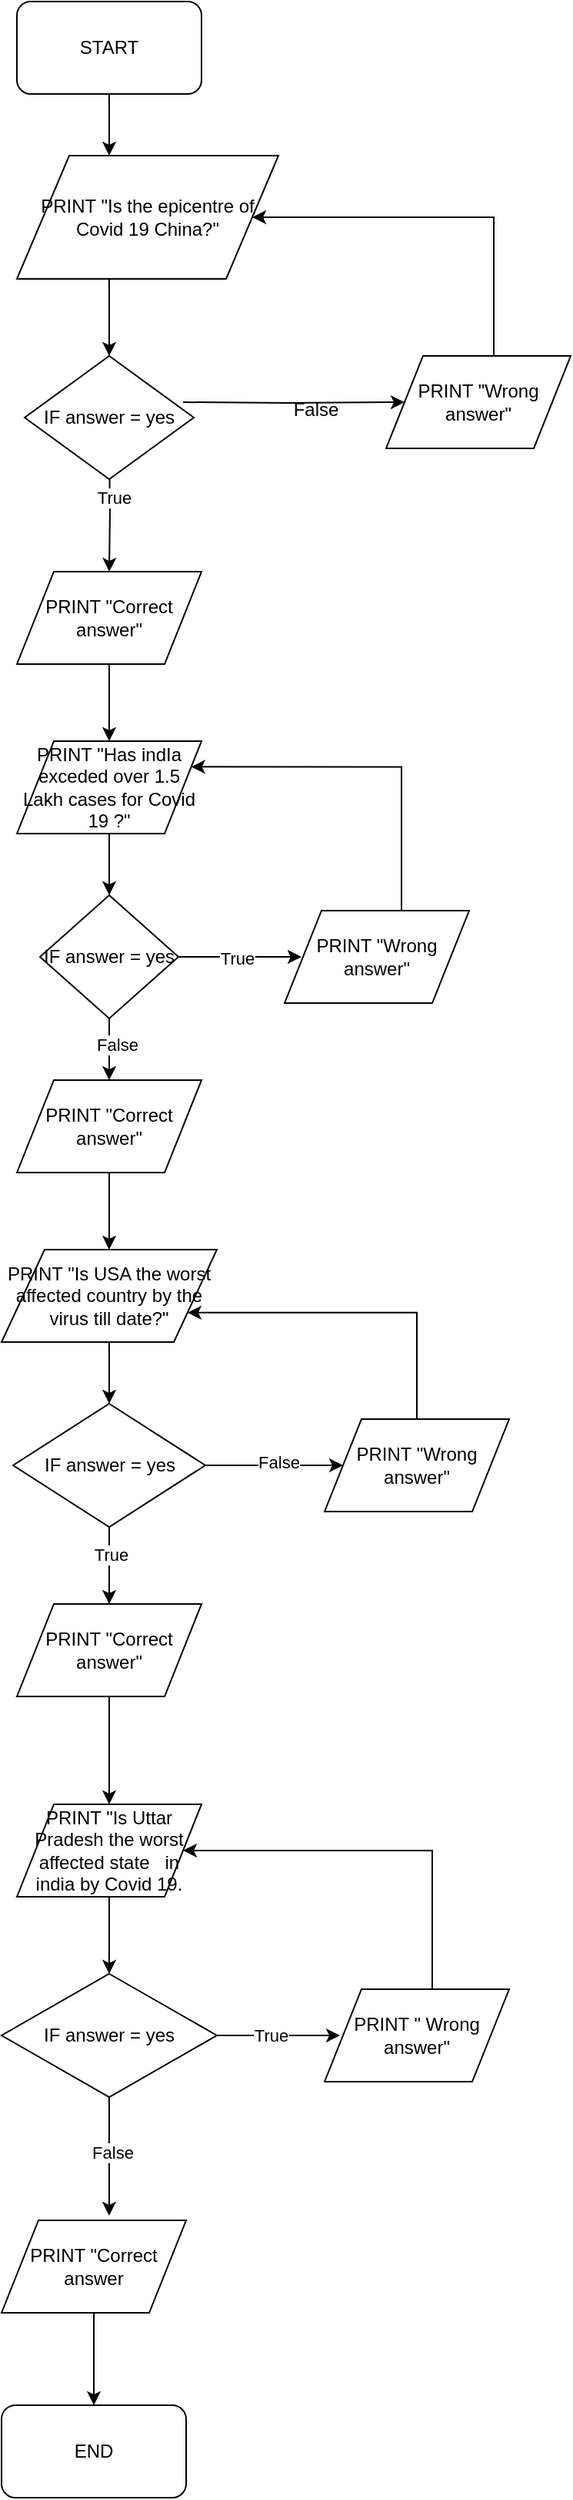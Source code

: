 <mxfile version="13.1.3" type="github"><diagram id="XeRw0W5nxZ4bFWGwMfN7" name="Page-1"><mxGraphModel dx="786" dy="514" grid="1" gridSize="10" guides="1" tooltips="1" connect="1" arrows="1" fold="1" page="1" pageScale="1" pageWidth="850" pageHeight="1100" math="0" shadow="0"><root><mxCell id="0"/><mxCell id="1" parent="0"/><mxCell id="-c-yD1zTdXKiRFCtDiaZ-6" value="" style="edgeStyle=orthogonalEdgeStyle;rounded=0;orthogonalLoop=1;jettySize=auto;html=1;" edge="1" parent="1" source="-c-yD1zTdXKiRFCtDiaZ-1"><mxGeometry relative="1" as="geometry"><mxPoint x="170" y="120" as="targetPoint"/></mxGeometry></mxCell><mxCell id="-c-yD1zTdXKiRFCtDiaZ-1" value="START&lt;br&gt;" style="rounded=1;whiteSpace=wrap;html=1;" vertex="1" parent="1"><mxGeometry x="110" y="20" width="120" height="60" as="geometry"/></mxCell><mxCell id="-c-yD1zTdXKiRFCtDiaZ-7" value="" style="edgeStyle=orthogonalEdgeStyle;rounded=0;orthogonalLoop=1;jettySize=auto;html=1;" edge="1" parent="1"><mxGeometry relative="1" as="geometry"><mxPoint x="170" y="200" as="sourcePoint"/><mxPoint x="170" y="250" as="targetPoint"/></mxGeometry></mxCell><mxCell id="-c-yD1zTdXKiRFCtDiaZ-8" value="" style="edgeStyle=orthogonalEdgeStyle;rounded=0;orthogonalLoop=1;jettySize=auto;html=1;" edge="1" parent="1" target="-c-yD1zTdXKiRFCtDiaZ-4"><mxGeometry relative="1" as="geometry"><mxPoint x="170" y="310" as="sourcePoint"/></mxGeometry></mxCell><mxCell id="-c-yD1zTdXKiRFCtDiaZ-12" value="True" style="edgeLabel;html=1;align=center;verticalAlign=middle;resizable=0;points=[];" vertex="1" connectable="0" parent="-c-yD1zTdXKiRFCtDiaZ-8"><mxGeometry x="-0.2" y="2" relative="1" as="geometry"><mxPoint as="offset"/></mxGeometry></mxCell><mxCell id="-c-yD1zTdXKiRFCtDiaZ-10" value="" style="edgeStyle=orthogonalEdgeStyle;rounded=0;orthogonalLoop=1;jettySize=auto;html=1;entryX=0;entryY=0.5;entryDx=0;entryDy=0;" edge="1" parent="1" target="-c-yD1zTdXKiRFCtDiaZ-5"><mxGeometry relative="1" as="geometry"><mxPoint x="218" y="280" as="sourcePoint"/><mxPoint x="322" y="280" as="targetPoint"/></mxGeometry></mxCell><mxCell id="-c-yD1zTdXKiRFCtDiaZ-17" value="" style="edgeStyle=orthogonalEdgeStyle;rounded=0;orthogonalLoop=1;jettySize=auto;html=1;" edge="1" parent="1" source="-c-yD1zTdXKiRFCtDiaZ-4" target="-c-yD1zTdXKiRFCtDiaZ-16"><mxGeometry relative="1" as="geometry"/></mxCell><mxCell id="-c-yD1zTdXKiRFCtDiaZ-4" value="PRINT &quot;Correct answer&quot;" style="shape=parallelogram;perimeter=parallelogramPerimeter;whiteSpace=wrap;html=1;" vertex="1" parent="1"><mxGeometry x="110" y="390" width="120" height="60" as="geometry"/></mxCell><mxCell id="-c-yD1zTdXKiRFCtDiaZ-30" value="" style="edgeStyle=orthogonalEdgeStyle;rounded=0;orthogonalLoop=1;jettySize=auto;html=1;entryX=1;entryY=0.5;entryDx=0;entryDy=0;" edge="1" parent="1" source="-c-yD1zTdXKiRFCtDiaZ-5" target="-c-yD1zTdXKiRFCtDiaZ-13"><mxGeometry relative="1" as="geometry"><mxPoint x="410" y="170" as="targetPoint"/><Array as="points"><mxPoint x="420" y="160"/></Array></mxGeometry></mxCell><mxCell id="-c-yD1zTdXKiRFCtDiaZ-5" value="PRINT &quot;Wrong answer&quot;" style="shape=parallelogram;perimeter=parallelogramPerimeter;whiteSpace=wrap;html=1;" vertex="1" parent="1"><mxGeometry x="350" y="250" width="120" height="60" as="geometry"/></mxCell><mxCell id="-c-yD1zTdXKiRFCtDiaZ-11" value="False&lt;br&gt;" style="text;html=1;align=center;verticalAlign=middle;resizable=0;points=[];autosize=1;" vertex="1" parent="1"><mxGeometry x="284" y="275" width="40" height="20" as="geometry"/></mxCell><mxCell id="-c-yD1zTdXKiRFCtDiaZ-13" value="PRINT &quot;Is the epicentre of Covid 19 China?&quot;" style="shape=parallelogram;perimeter=parallelogramPerimeter;whiteSpace=wrap;html=1;" vertex="1" parent="1"><mxGeometry x="110" y="120" width="170" height="80" as="geometry"/></mxCell><mxCell id="-c-yD1zTdXKiRFCtDiaZ-14" value="IF answer = yes" style="rhombus;whiteSpace=wrap;html=1;" vertex="1" parent="1"><mxGeometry x="115" y="250" width="110" height="80" as="geometry"/></mxCell><mxCell id="-c-yD1zTdXKiRFCtDiaZ-19" value="" style="edgeStyle=orthogonalEdgeStyle;rounded=0;orthogonalLoop=1;jettySize=auto;html=1;" edge="1" parent="1" source="-c-yD1zTdXKiRFCtDiaZ-16" target="-c-yD1zTdXKiRFCtDiaZ-18"><mxGeometry relative="1" as="geometry"/></mxCell><mxCell id="-c-yD1zTdXKiRFCtDiaZ-16" value="PRINT &quot;Has indIa exceded over 1.5 Lakh cases for Covid 19 ?&quot;" style="shape=parallelogram;perimeter=parallelogramPerimeter;whiteSpace=wrap;html=1;" vertex="1" parent="1"><mxGeometry x="110" y="500" width="120" height="60" as="geometry"/></mxCell><mxCell id="-c-yD1zTdXKiRFCtDiaZ-22" value="" style="edgeStyle=orthogonalEdgeStyle;rounded=0;orthogonalLoop=1;jettySize=auto;html=1;" edge="1" parent="1" source="-c-yD1zTdXKiRFCtDiaZ-18" target="-c-yD1zTdXKiRFCtDiaZ-20"><mxGeometry relative="1" as="geometry"/></mxCell><mxCell id="-c-yD1zTdXKiRFCtDiaZ-43" value="False" style="edgeLabel;html=1;align=center;verticalAlign=middle;resizable=0;points=[];" vertex="1" connectable="0" parent="-c-yD1zTdXKiRFCtDiaZ-22"><mxGeometry x="-0.15" y="5" relative="1" as="geometry"><mxPoint as="offset"/></mxGeometry></mxCell><mxCell id="-c-yD1zTdXKiRFCtDiaZ-24" value="" style="edgeStyle=orthogonalEdgeStyle;rounded=0;orthogonalLoop=1;jettySize=auto;html=1;" edge="1" parent="1" source="-c-yD1zTdXKiRFCtDiaZ-18"><mxGeometry relative="1" as="geometry"><mxPoint x="295" y="640" as="targetPoint"/></mxGeometry></mxCell><mxCell id="-c-yD1zTdXKiRFCtDiaZ-44" value="True" style="edgeLabel;html=1;align=center;verticalAlign=middle;resizable=0;points=[];" vertex="1" connectable="0" parent="-c-yD1zTdXKiRFCtDiaZ-24"><mxGeometry x="-0.05" y="-1" relative="1" as="geometry"><mxPoint as="offset"/></mxGeometry></mxCell><mxCell id="-c-yD1zTdXKiRFCtDiaZ-18" value="IF answer = yes" style="rhombus;whiteSpace=wrap;html=1;" vertex="1" parent="1"><mxGeometry x="125" y="600" width="90" height="80" as="geometry"/></mxCell><mxCell id="-c-yD1zTdXKiRFCtDiaZ-35" value="" style="edgeStyle=orthogonalEdgeStyle;rounded=0;orthogonalLoop=1;jettySize=auto;html=1;" edge="1" parent="1" source="-c-yD1zTdXKiRFCtDiaZ-20" target="-c-yD1zTdXKiRFCtDiaZ-25"><mxGeometry relative="1" as="geometry"/></mxCell><mxCell id="-c-yD1zTdXKiRFCtDiaZ-20" value="PRINT &quot;Correct answer&quot;" style="shape=parallelogram;perimeter=parallelogramPerimeter;whiteSpace=wrap;html=1;" vertex="1" parent="1"><mxGeometry x="110" y="720" width="120" height="60" as="geometry"/></mxCell><mxCell id="-c-yD1zTdXKiRFCtDiaZ-34" value="" style="edgeStyle=orthogonalEdgeStyle;rounded=0;orthogonalLoop=1;jettySize=auto;html=1;entryX=1;entryY=0.25;entryDx=0;entryDy=0;" edge="1" parent="1" source="-c-yD1zTdXKiRFCtDiaZ-21" target="-c-yD1zTdXKiRFCtDiaZ-16"><mxGeometry relative="1" as="geometry"><mxPoint x="344" y="530" as="targetPoint"/><Array as="points"><mxPoint x="360" y="517"/></Array></mxGeometry></mxCell><mxCell id="-c-yD1zTdXKiRFCtDiaZ-21" value="PRINT &quot;Wrong answer&quot;" style="shape=parallelogram;perimeter=parallelogramPerimeter;whiteSpace=wrap;html=1;" vertex="1" parent="1"><mxGeometry x="284" y="610" width="120" height="60" as="geometry"/></mxCell><mxCell id="-c-yD1zTdXKiRFCtDiaZ-36" value="" style="edgeStyle=orthogonalEdgeStyle;rounded=0;orthogonalLoop=1;jettySize=auto;html=1;" edge="1" parent="1" source="-c-yD1zTdXKiRFCtDiaZ-25" target="-c-yD1zTdXKiRFCtDiaZ-26"><mxGeometry relative="1" as="geometry"/></mxCell><mxCell id="-c-yD1zTdXKiRFCtDiaZ-25" value="PRINT &quot;Is USA the worst affected country by the virus till date?&quot;" style="shape=parallelogram;perimeter=parallelogramPerimeter;whiteSpace=wrap;html=1;" vertex="1" parent="1"><mxGeometry x="100" y="830" width="140" height="60" as="geometry"/></mxCell><mxCell id="-c-yD1zTdXKiRFCtDiaZ-37" value="" style="edgeStyle=orthogonalEdgeStyle;rounded=0;orthogonalLoop=1;jettySize=auto;html=1;" edge="1" parent="1" source="-c-yD1zTdXKiRFCtDiaZ-26" target="-c-yD1zTdXKiRFCtDiaZ-27"><mxGeometry relative="1" as="geometry"/></mxCell><mxCell id="-c-yD1zTdXKiRFCtDiaZ-46" value="True" style="edgeLabel;html=1;align=center;verticalAlign=middle;resizable=0;points=[];" vertex="1" connectable="0" parent="-c-yD1zTdXKiRFCtDiaZ-37"><mxGeometry x="-0.28" y="1" relative="1" as="geometry"><mxPoint as="offset"/></mxGeometry></mxCell><mxCell id="-c-yD1zTdXKiRFCtDiaZ-38" value="" style="edgeStyle=orthogonalEdgeStyle;rounded=0;orthogonalLoop=1;jettySize=auto;html=1;" edge="1" parent="1" source="-c-yD1zTdXKiRFCtDiaZ-26" target="-c-yD1zTdXKiRFCtDiaZ-28"><mxGeometry relative="1" as="geometry"/></mxCell><mxCell id="-c-yD1zTdXKiRFCtDiaZ-45" value="False" style="edgeLabel;html=1;align=center;verticalAlign=middle;resizable=0;points=[];" vertex="1" connectable="0" parent="-c-yD1zTdXKiRFCtDiaZ-38"><mxGeometry x="0.061" y="2" relative="1" as="geometry"><mxPoint as="offset"/></mxGeometry></mxCell><mxCell id="-c-yD1zTdXKiRFCtDiaZ-26" value="IF answer = yes" style="rhombus;whiteSpace=wrap;html=1;" vertex="1" parent="1"><mxGeometry x="107.5" y="930" width="125" height="80" as="geometry"/></mxCell><mxCell id="-c-yD1zTdXKiRFCtDiaZ-49" value="" style="edgeStyle=orthogonalEdgeStyle;rounded=0;orthogonalLoop=1;jettySize=auto;html=1;" edge="1" parent="1" source="-c-yD1zTdXKiRFCtDiaZ-27" target="-c-yD1zTdXKiRFCtDiaZ-41"><mxGeometry relative="1" as="geometry"/></mxCell><mxCell id="-c-yD1zTdXKiRFCtDiaZ-27" value="PRINT &quot;Correct answer&quot;" style="shape=parallelogram;perimeter=parallelogramPerimeter;whiteSpace=wrap;html=1;" vertex="1" parent="1"><mxGeometry x="110" y="1060" width="120" height="60" as="geometry"/></mxCell><mxCell id="-c-yD1zTdXKiRFCtDiaZ-40" value="" style="edgeStyle=orthogonalEdgeStyle;rounded=0;orthogonalLoop=1;jettySize=auto;html=1;entryX=1;entryY=0.75;entryDx=0;entryDy=0;" edge="1" parent="1" source="-c-yD1zTdXKiRFCtDiaZ-28" target="-c-yD1zTdXKiRFCtDiaZ-25"><mxGeometry relative="1" as="geometry"><mxPoint x="370" y="860" as="targetPoint"/><Array as="points"><mxPoint x="370" y="871"/></Array></mxGeometry></mxCell><mxCell id="-c-yD1zTdXKiRFCtDiaZ-28" value="PRINT &quot;Wrong answer&quot;" style="shape=parallelogram;perimeter=parallelogramPerimeter;whiteSpace=wrap;html=1;" vertex="1" parent="1"><mxGeometry x="310" y="940" width="120" height="60" as="geometry"/></mxCell><mxCell id="-c-yD1zTdXKiRFCtDiaZ-50" value="" style="edgeStyle=orthogonalEdgeStyle;rounded=0;orthogonalLoop=1;jettySize=auto;html=1;" edge="1" parent="1" source="-c-yD1zTdXKiRFCtDiaZ-41" target="-c-yD1zTdXKiRFCtDiaZ-42"><mxGeometry relative="1" as="geometry"/></mxCell><mxCell id="-c-yD1zTdXKiRFCtDiaZ-41" value="PRINT &quot;Is Uttar Pradesh the worst affected state&amp;nbsp; &amp;nbsp;in india by Covid 19." style="shape=parallelogram;perimeter=parallelogramPerimeter;whiteSpace=wrap;html=1;" vertex="1" parent="1"><mxGeometry x="110" y="1190" width="120" height="60" as="geometry"/></mxCell><mxCell id="-c-yD1zTdXKiRFCtDiaZ-52" value="" style="edgeStyle=orthogonalEdgeStyle;rounded=0;orthogonalLoop=1;jettySize=auto;html=1;entryX=0.583;entryY=-0.05;entryDx=0;entryDy=0;entryPerimeter=0;" edge="1" parent="1" source="-c-yD1zTdXKiRFCtDiaZ-42" target="-c-yD1zTdXKiRFCtDiaZ-47"><mxGeometry relative="1" as="geometry"><mxPoint x="179" y="1460" as="targetPoint"/></mxGeometry></mxCell><mxCell id="-c-yD1zTdXKiRFCtDiaZ-58" value="False" style="edgeLabel;html=1;align=center;verticalAlign=middle;resizable=0;points=[];" vertex="1" connectable="0" parent="-c-yD1zTdXKiRFCtDiaZ-52"><mxGeometry x="-0.065" y="2" relative="1" as="geometry"><mxPoint as="offset"/></mxGeometry></mxCell><mxCell id="-c-yD1zTdXKiRFCtDiaZ-54" value="" style="edgeStyle=orthogonalEdgeStyle;rounded=0;orthogonalLoop=1;jettySize=auto;html=1;" edge="1" parent="1" source="-c-yD1zTdXKiRFCtDiaZ-42"><mxGeometry relative="1" as="geometry"><mxPoint x="320" y="1340" as="targetPoint"/></mxGeometry></mxCell><mxCell id="-c-yD1zTdXKiRFCtDiaZ-57" value="True" style="edgeLabel;html=1;align=center;verticalAlign=middle;resizable=0;points=[];" vertex="1" connectable="0" parent="-c-yD1zTdXKiRFCtDiaZ-54"><mxGeometry x="-0.125" relative="1" as="geometry"><mxPoint as="offset"/></mxGeometry></mxCell><mxCell id="-c-yD1zTdXKiRFCtDiaZ-42" value="IF answer = yes" style="rhombus;whiteSpace=wrap;html=1;" vertex="1" parent="1"><mxGeometry x="100" y="1300" width="140" height="80" as="geometry"/></mxCell><mxCell id="-c-yD1zTdXKiRFCtDiaZ-60" value="" style="edgeStyle=orthogonalEdgeStyle;rounded=0;orthogonalLoop=1;jettySize=auto;html=1;" edge="1" parent="1" source="-c-yD1zTdXKiRFCtDiaZ-47" target="-c-yD1zTdXKiRFCtDiaZ-59"><mxGeometry relative="1" as="geometry"/></mxCell><mxCell id="-c-yD1zTdXKiRFCtDiaZ-47" value="PRINT &quot;Correct answer" style="shape=parallelogram;perimeter=parallelogramPerimeter;whiteSpace=wrap;html=1;" vertex="1" parent="1"><mxGeometry x="100" y="1460" width="120" height="60" as="geometry"/></mxCell><mxCell id="-c-yD1zTdXKiRFCtDiaZ-56" value="" style="edgeStyle=orthogonalEdgeStyle;rounded=0;orthogonalLoop=1;jettySize=auto;html=1;" edge="1" parent="1" source="-c-yD1zTdXKiRFCtDiaZ-48" target="-c-yD1zTdXKiRFCtDiaZ-41"><mxGeometry relative="1" as="geometry"><mxPoint x="370" y="1230" as="targetPoint"/><Array as="points"><mxPoint x="380" y="1220"/></Array></mxGeometry></mxCell><mxCell id="-c-yD1zTdXKiRFCtDiaZ-48" value="PRINT &quot; Wrong answer&quot;" style="shape=parallelogram;perimeter=parallelogramPerimeter;whiteSpace=wrap;html=1;" vertex="1" parent="1"><mxGeometry x="310" y="1310" width="120" height="60" as="geometry"/></mxCell><mxCell id="-c-yD1zTdXKiRFCtDiaZ-59" value="END" style="rounded=1;whiteSpace=wrap;html=1;" vertex="1" parent="1"><mxGeometry x="100" y="1580" width="120" height="60" as="geometry"/></mxCell></root></mxGraphModel></diagram></mxfile>